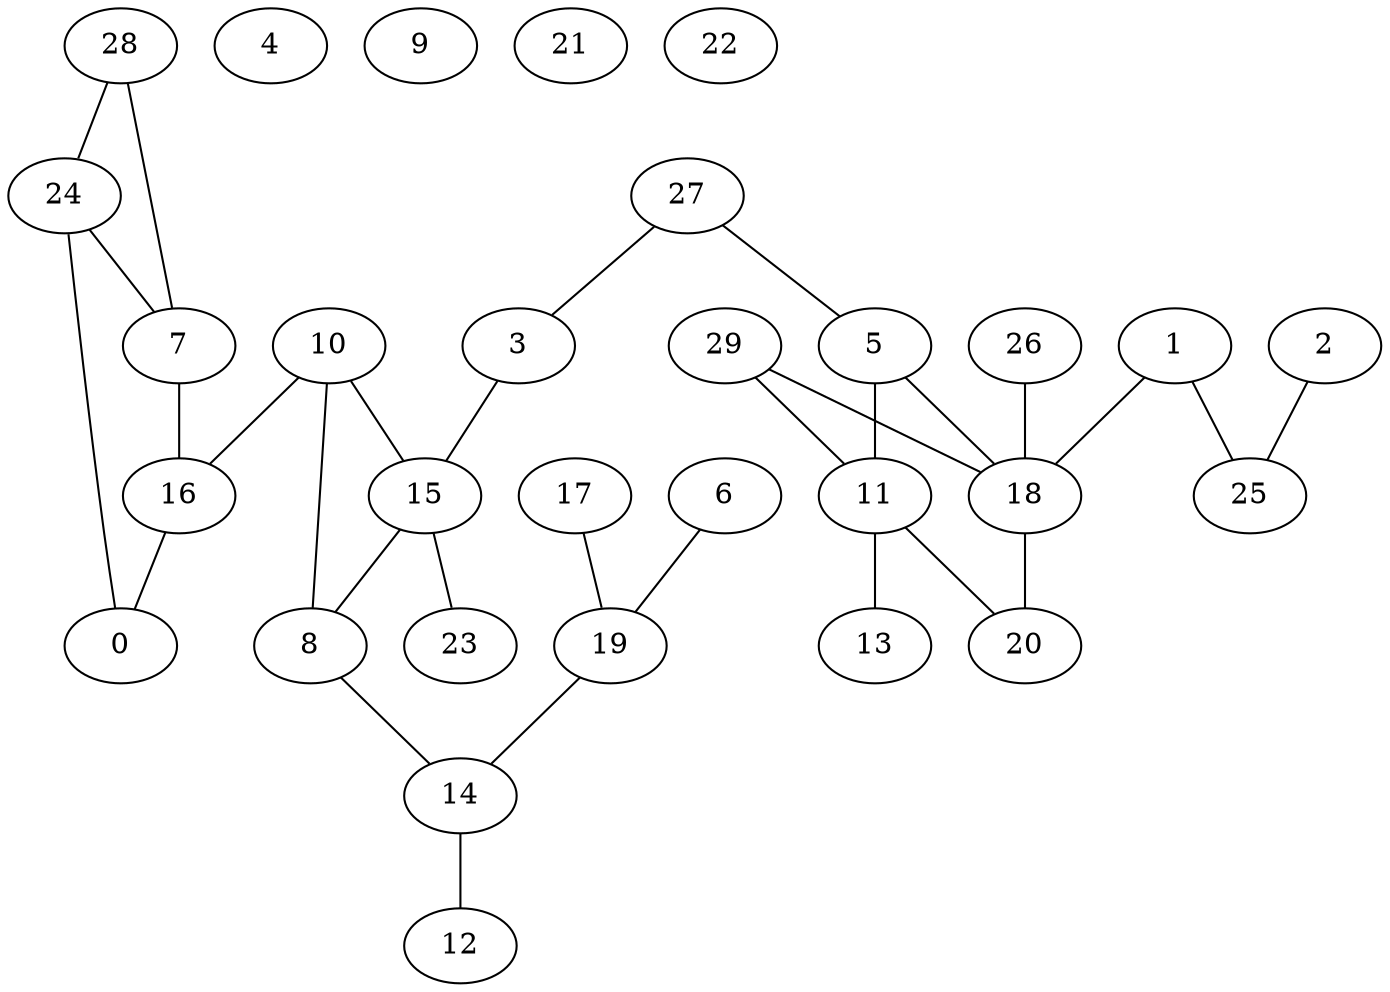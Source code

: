 graph {
	0 [label=0]
	1 [label=1]
	2 [label=2]
	3 [label=3]
	4 [label=4]
	5 [label=5]
	6 [label=6]
	7 [label=7]
	8 [label=8]
	9 [label=9]
	10 [label=10]
	11 [label=11]
	12 [label=12]
	13 [label=13]
	14 [label=14]
	15 [label=15]
	16 [label=16]
	17 [label=17]
	18 [label=18]
	19 [label=19]
	20 [label=20]
	21 [label=21]
	22 [label=22]
	23 [label=23]
	24 [label=24]
	25 [label=25]
	26 [label=26]
	27 [label=27]
	28 [label=28]
	29 [label=29]
	14 -- 12
	26 -- 18
	19 -- 14
	1 -- 25
	8 -- 10
	3 -- 15
	15 -- 8
	16 -- 0
	5 -- 11
	28 -- 24
	2 -- 25
	8 -- 14
	10 -- 15
	17 -- 19
	24 -- 0
	24 -- 7
	11 -- 13
	27 -- 5
	1 -- 18
	28 -- 7
	11 -- 20
	10 -- 16
	18 -- 20
	6 -- 19
	15 -- 23
	7 -- 16
	5 -- 18
	29 -- 18
	29 -- 11
	27 -- 3
}
